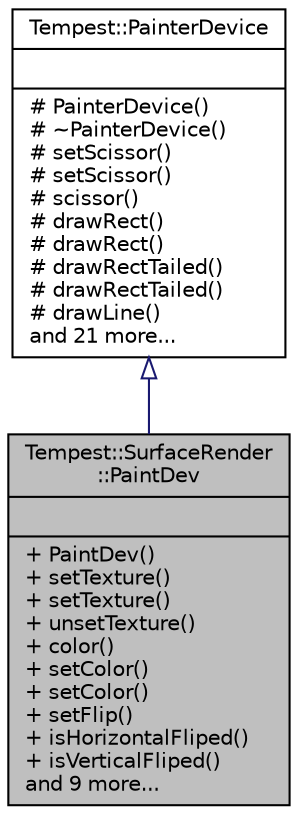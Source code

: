 digraph "Tempest::SurfaceRender::PaintDev"
{
  edge [fontname="Helvetica",fontsize="10",labelfontname="Helvetica",labelfontsize="10"];
  node [fontname="Helvetica",fontsize="10",shape=record];
  Node2 [label="{Tempest::SurfaceRender\l::PaintDev\n||+ PaintDev()\l+ setTexture()\l+ setTexture()\l+ unsetTexture()\l+ color()\l+ setColor()\l+ setColor()\l+ setFlip()\l+ isHorizontalFliped()\l+ isVerticalFliped()\land 9 more...\l}",height=0.2,width=0.4,color="black", fillcolor="grey75", style="filled", fontcolor="black"];
  Node3 -> Node2 [dir="back",color="midnightblue",fontsize="10",style="solid",arrowtail="onormal",fontname="Helvetica"];
  Node3 [label="{Tempest::PainterDevice\n||# PainterDevice()\l# ~PainterDevice()\l# setScissor()\l# setScissor()\l# scissor()\l# drawRect()\l# drawRect()\l# drawRectTailed()\l# drawRectTailed()\l# drawLine()\land 21 more...\l}",height=0.2,width=0.4,color="black", fillcolor="white", style="filled",URL="$class_tempest_1_1_painter_device.html"];
}
